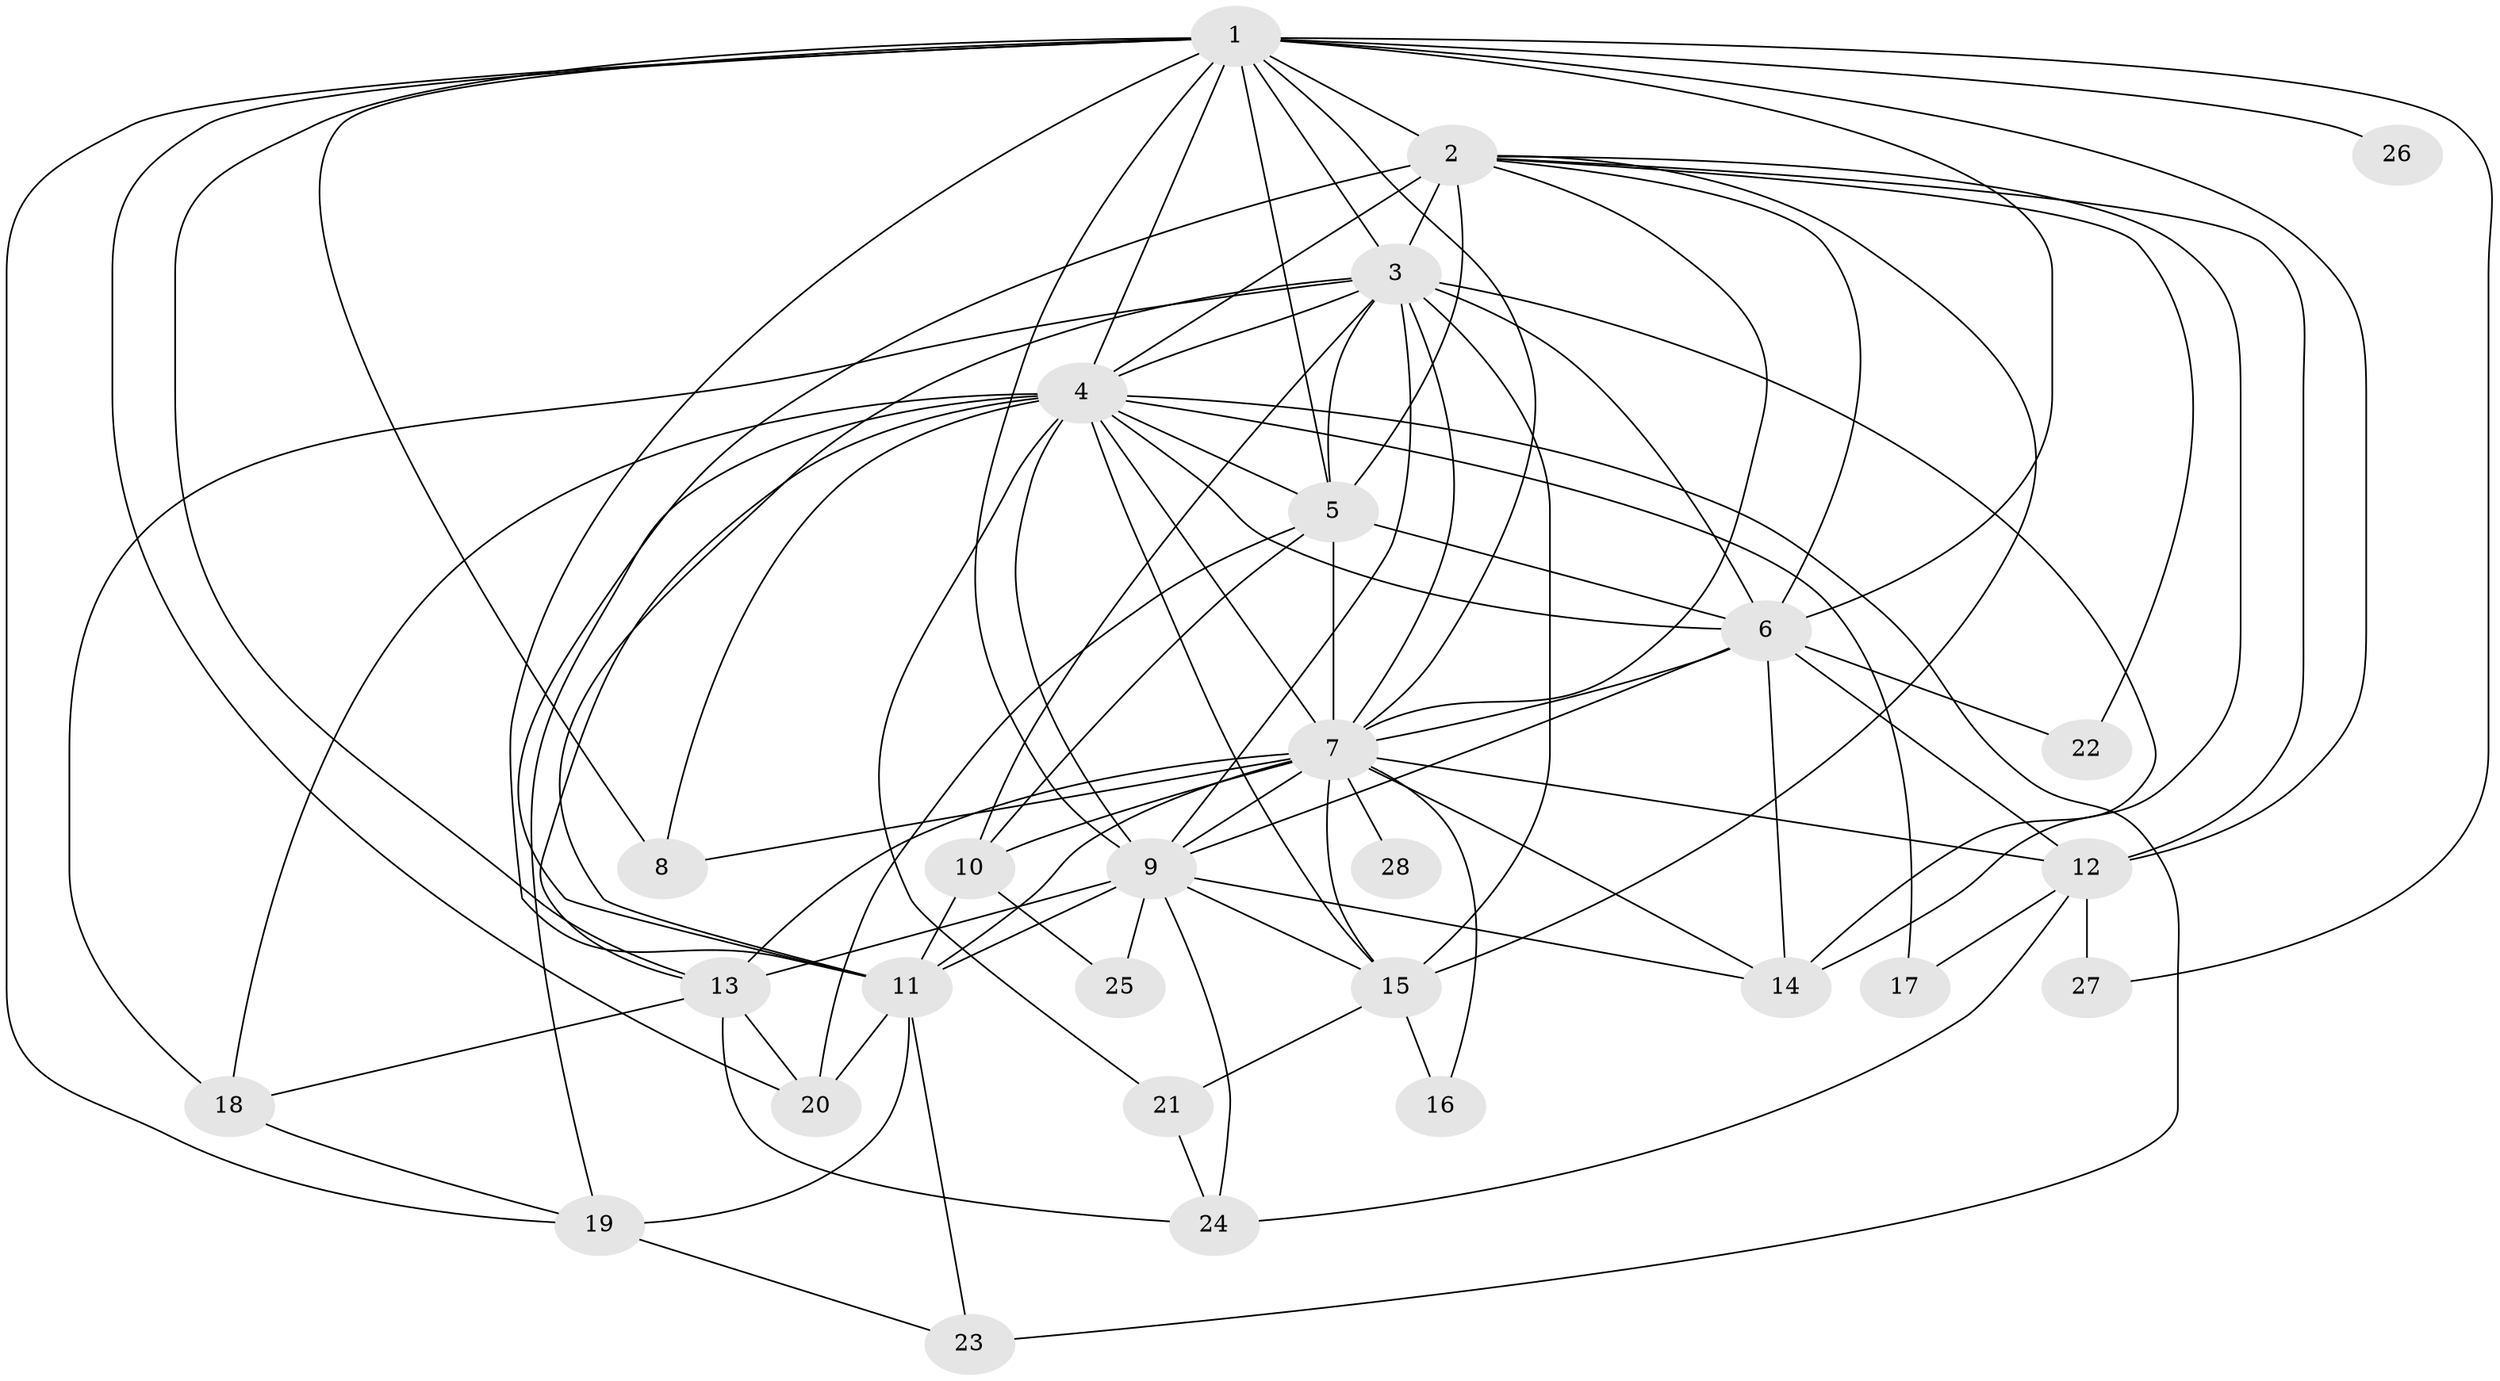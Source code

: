 // original degree distribution, {20: 0.022727272727272728, 23: 0.011363636363636364, 24: 0.011363636363636364, 15: 0.022727272727272728, 17: 0.011363636363636364, 16: 0.011363636363636364, 13: 0.011363636363636364, 30: 0.011363636363636364, 2: 0.5113636363636364, 4: 0.09090909090909091, 3: 0.23863636363636365, 8: 0.011363636363636364, 5: 0.022727272727272728, 6: 0.011363636363636364}
// Generated by graph-tools (version 1.1) at 2025/49/03/04/25 22:49:47]
// undirected, 28 vertices, 88 edges
graph export_dot {
  node [color=gray90,style=filled];
  1;
  2;
  3;
  4;
  5;
  6;
  7;
  8;
  9;
  10;
  11;
  12;
  13;
  14;
  15;
  16;
  17;
  18;
  19;
  20;
  21;
  22;
  23;
  24;
  25;
  26;
  27;
  28;
  1 -- 2 [weight=2.0];
  1 -- 3 [weight=1.0];
  1 -- 4 [weight=2.0];
  1 -- 5 [weight=2.0];
  1 -- 6 [weight=2.0];
  1 -- 7 [weight=1.0];
  1 -- 8 [weight=1.0];
  1 -- 9 [weight=1.0];
  1 -- 11 [weight=1.0];
  1 -- 12 [weight=1.0];
  1 -- 13 [weight=1.0];
  1 -- 19 [weight=1.0];
  1 -- 20 [weight=1.0];
  1 -- 26 [weight=1.0];
  1 -- 27 [weight=1.0];
  2 -- 3 [weight=3.0];
  2 -- 4 [weight=13.0];
  2 -- 5 [weight=2.0];
  2 -- 6 [weight=4.0];
  2 -- 7 [weight=2.0];
  2 -- 11 [weight=1.0];
  2 -- 12 [weight=1.0];
  2 -- 14 [weight=1.0];
  2 -- 15 [weight=3.0];
  2 -- 22 [weight=2.0];
  3 -- 4 [weight=3.0];
  3 -- 5 [weight=1.0];
  3 -- 6 [weight=2.0];
  3 -- 7 [weight=1.0];
  3 -- 9 [weight=1.0];
  3 -- 10 [weight=1.0];
  3 -- 11 [weight=1.0];
  3 -- 14 [weight=1.0];
  3 -- 15 [weight=8.0];
  3 -- 18 [weight=1.0];
  4 -- 5 [weight=2.0];
  4 -- 6 [weight=4.0];
  4 -- 7 [weight=5.0];
  4 -- 8 [weight=5.0];
  4 -- 9 [weight=1.0];
  4 -- 13 [weight=2.0];
  4 -- 15 [weight=4.0];
  4 -- 17 [weight=1.0];
  4 -- 18 [weight=1.0];
  4 -- 19 [weight=1.0];
  4 -- 21 [weight=1.0];
  4 -- 23 [weight=1.0];
  5 -- 6 [weight=3.0];
  5 -- 7 [weight=2.0];
  5 -- 10 [weight=1.0];
  5 -- 20 [weight=3.0];
  6 -- 7 [weight=2.0];
  6 -- 9 [weight=8.0];
  6 -- 12 [weight=4.0];
  6 -- 14 [weight=1.0];
  6 -- 22 [weight=1.0];
  7 -- 8 [weight=1.0];
  7 -- 9 [weight=2.0];
  7 -- 10 [weight=2.0];
  7 -- 11 [weight=1.0];
  7 -- 12 [weight=2.0];
  7 -- 13 [weight=3.0];
  7 -- 14 [weight=1.0];
  7 -- 15 [weight=1.0];
  7 -- 16 [weight=1.0];
  7 -- 28 [weight=1.0];
  9 -- 11 [weight=1.0];
  9 -- 13 [weight=1.0];
  9 -- 14 [weight=1.0];
  9 -- 15 [weight=1.0];
  9 -- 24 [weight=1.0];
  9 -- 25 [weight=1.0];
  10 -- 11 [weight=1.0];
  10 -- 25 [weight=1.0];
  11 -- 19 [weight=3.0];
  11 -- 20 [weight=1.0];
  11 -- 23 [weight=1.0];
  12 -- 17 [weight=1.0];
  12 -- 24 [weight=1.0];
  12 -- 27 [weight=1.0];
  13 -- 18 [weight=1.0];
  13 -- 20 [weight=1.0];
  13 -- 24 [weight=1.0];
  15 -- 16 [weight=1.0];
  15 -- 21 [weight=2.0];
  18 -- 19 [weight=2.0];
  19 -- 23 [weight=1.0];
  21 -- 24 [weight=1.0];
}
